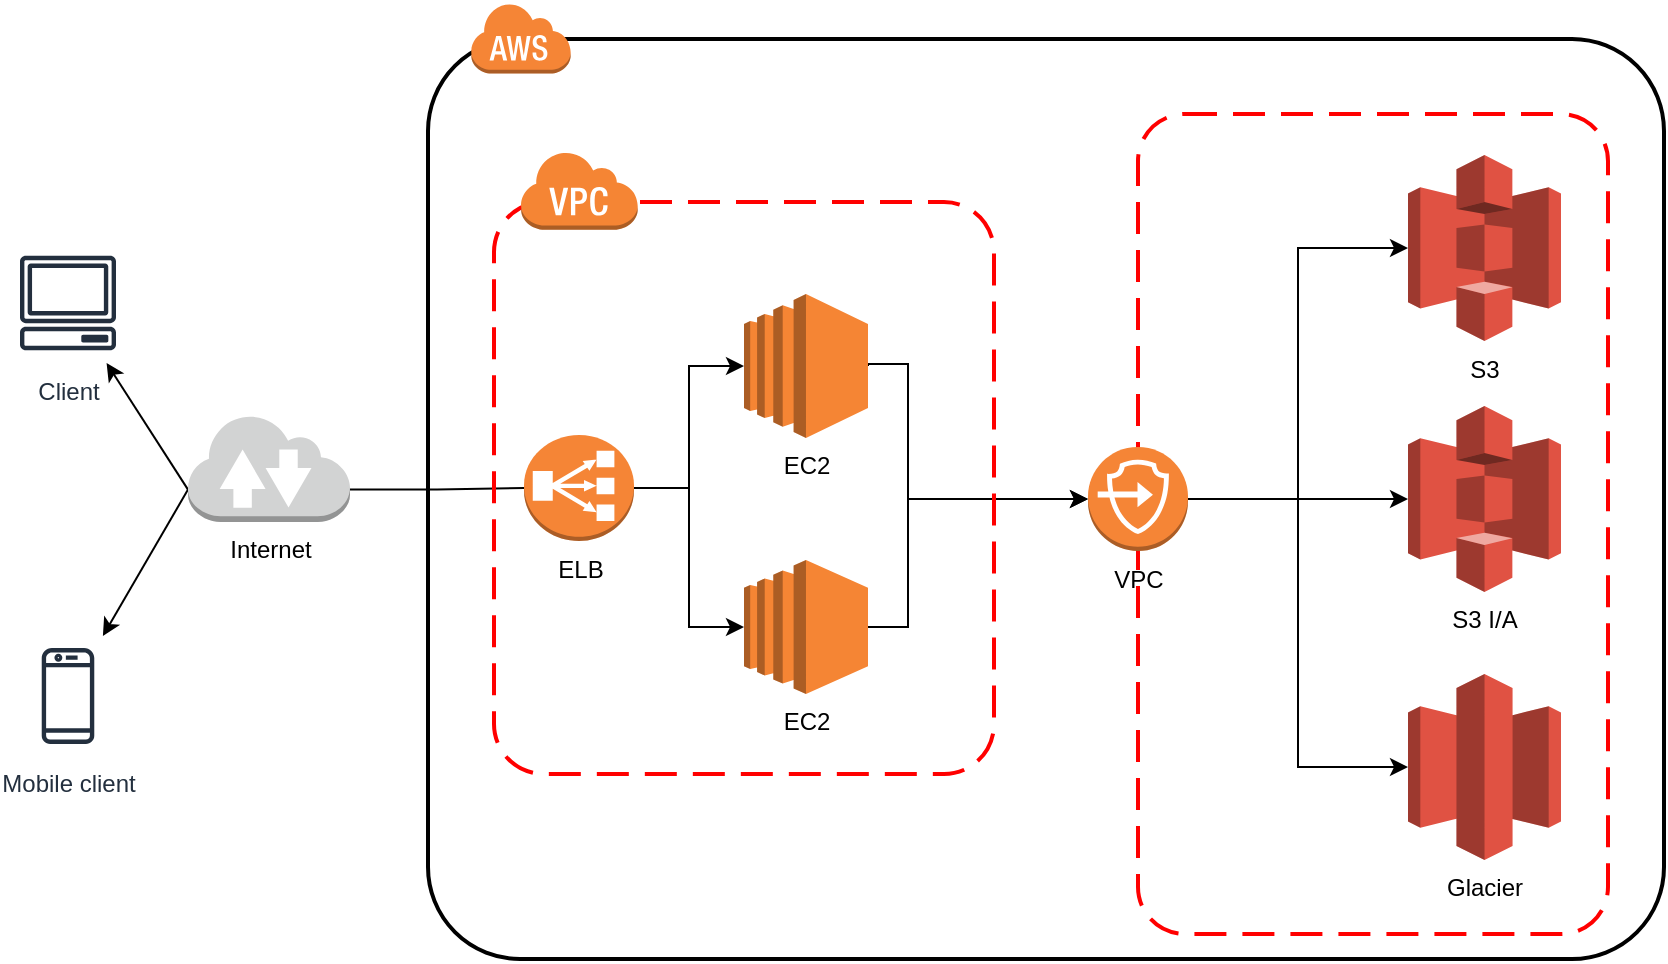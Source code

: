<mxfile version="12.2.9" type="device" pages="1"><diagram id="LJj8Wv16eqPZHRRyhE3b" name="Page-1"><mxGraphModel dx="2250" dy="798" grid="1" gridSize="10" guides="1" tooltips="1" connect="1" arrows="1" fold="1" page="1" pageScale="1" pageWidth="827" pageHeight="1169" math="0" shadow="0"><root><mxCell id="0"/><mxCell id="1" parent="0"/><mxCell id="VcHfYPlHVxlIK1oWz72b-32" value="" style="rounded=1;arcSize=10;dashed=1;strokeColor=#ff0000;fillColor=none;gradientColor=none;dashPattern=8 4;strokeWidth=2;" vertex="1" parent="1"><mxGeometry x="-65" y="106" width="235" height="410" as="geometry"/></mxCell><mxCell id="VcHfYPlHVxlIK1oWz72b-7" value="S3 I/A" style="outlineConnect=0;dashed=0;verticalLabelPosition=bottom;verticalAlign=top;align=center;html=1;shape=mxgraph.aws3.s3;fillColor=#E05243;gradientColor=none;" vertex="1" parent="1"><mxGeometry x="70" y="252" width="76.5" height="93" as="geometry"/></mxCell><mxCell id="VcHfYPlHVxlIK1oWz72b-8" value="Glacier" style="outlineConnect=0;dashed=0;verticalLabelPosition=bottom;verticalAlign=top;align=center;html=1;shape=mxgraph.aws3.glacier;fillColor=#E05243;gradientColor=none;" vertex="1" parent="1"><mxGeometry x="70" y="386" width="76.5" height="93" as="geometry"/></mxCell><mxCell id="VcHfYPlHVxlIK1oWz72b-13" style="edgeStyle=orthogonalEdgeStyle;rounded=0;orthogonalLoop=1;jettySize=auto;html=1;exitX=1;exitY=0.5;exitDx=0;exitDy=0;exitPerimeter=0;entryX=0;entryY=0.5;entryDx=0;entryDy=0;entryPerimeter=0;" edge="1" parent="1" source="VcHfYPlHVxlIK1oWz72b-12" target="VcHfYPlHVxlIK1oWz72b-7"><mxGeometry relative="1" as="geometry"/></mxCell><mxCell id="VcHfYPlHVxlIK1oWz72b-16" style="edgeStyle=orthogonalEdgeStyle;rounded=0;orthogonalLoop=1;jettySize=auto;html=1;exitX=1;exitY=0.5;exitDx=0;exitDy=0;exitPerimeter=0;entryX=0;entryY=0.5;entryDx=0;entryDy=0;entryPerimeter=0;" edge="1" parent="1" source="VcHfYPlHVxlIK1oWz72b-12" target="VcHfYPlHVxlIK1oWz72b-8"><mxGeometry relative="1" as="geometry"/></mxCell><mxCell id="VcHfYPlHVxlIK1oWz72b-66" style="edgeStyle=orthogonalEdgeStyle;rounded=0;orthogonalLoop=1;jettySize=auto;html=1;exitX=1;exitY=0.5;exitDx=0;exitDy=0;exitPerimeter=0;entryX=0;entryY=0.5;entryDx=0;entryDy=0;entryPerimeter=0;" edge="1" parent="1" source="VcHfYPlHVxlIK1oWz72b-12" target="VcHfYPlHVxlIK1oWz72b-17"><mxGeometry relative="1" as="geometry"/></mxCell><mxCell id="VcHfYPlHVxlIK1oWz72b-12" value="VPC" style="outlineConnect=0;dashed=0;verticalLabelPosition=bottom;verticalAlign=top;align=center;html=1;shape=mxgraph.aws3.endpoints;fillColor=#F58536;gradientColor=none;" vertex="1" parent="1"><mxGeometry x="-90" y="272.5" width="50" height="52" as="geometry"/></mxCell><mxCell id="VcHfYPlHVxlIK1oWz72b-17" value="S3" style="outlineConnect=0;dashed=0;verticalLabelPosition=bottom;verticalAlign=top;align=center;html=1;shape=mxgraph.aws3.s3;fillColor=#E05243;gradientColor=none;" vertex="1" parent="1"><mxGeometry x="70" y="126.5" width="76.5" height="93" as="geometry"/></mxCell><mxCell id="VcHfYPlHVxlIK1oWz72b-25" style="edgeStyle=orthogonalEdgeStyle;rounded=0;orthogonalLoop=1;jettySize=auto;html=1;exitX=1;exitY=0.5;exitDx=0;exitDy=0;exitPerimeter=0;entryX=0;entryY=0.5;entryDx=0;entryDy=0;entryPerimeter=0;" edge="1" parent="1" source="VcHfYPlHVxlIK1oWz72b-22" target="VcHfYPlHVxlIK1oWz72b-23"><mxGeometry relative="1" as="geometry"/></mxCell><mxCell id="VcHfYPlHVxlIK1oWz72b-26" style="edgeStyle=orthogonalEdgeStyle;rounded=0;orthogonalLoop=1;jettySize=auto;html=1;exitX=1;exitY=0.5;exitDx=0;exitDy=0;exitPerimeter=0;entryX=0;entryY=0.5;entryDx=0;entryDy=0;entryPerimeter=0;" edge="1" parent="1" source="VcHfYPlHVxlIK1oWz72b-22" target="VcHfYPlHVxlIK1oWz72b-24"><mxGeometry relative="1" as="geometry"/></mxCell><mxCell id="VcHfYPlHVxlIK1oWz72b-22" value="ELB" style="outlineConnect=0;dashed=0;verticalLabelPosition=bottom;verticalAlign=top;align=center;html=1;shape=mxgraph.aws3.classic_load_balancer;fillColor=#F58536;gradientColor=none;" vertex="1" parent="1"><mxGeometry x="-372" y="266.5" width="55" height="53" as="geometry"/></mxCell><mxCell id="VcHfYPlHVxlIK1oWz72b-61" style="edgeStyle=orthogonalEdgeStyle;rounded=0;orthogonalLoop=1;jettySize=auto;html=1;exitX=1;exitY=0.5;exitDx=0;exitDy=0;exitPerimeter=0;entryX=0;entryY=0.5;entryDx=0;entryDy=0;entryPerimeter=0;" edge="1" parent="1" source="VcHfYPlHVxlIK1oWz72b-23" target="VcHfYPlHVxlIK1oWz72b-12"><mxGeometry relative="1" as="geometry"><Array as="points"><mxPoint x="-180" y="231"/><mxPoint x="-180" y="298"/></Array></mxGeometry></mxCell><mxCell id="VcHfYPlHVxlIK1oWz72b-23" value="EC2" style="outlineConnect=0;dashed=0;verticalLabelPosition=bottom;verticalAlign=top;align=center;html=1;shape=mxgraph.aws3.ec2;fillColor=#F58534;gradientColor=none;" vertex="1" parent="1"><mxGeometry x="-262" y="196" width="62" height="72" as="geometry"/></mxCell><mxCell id="VcHfYPlHVxlIK1oWz72b-64" style="edgeStyle=orthogonalEdgeStyle;rounded=0;orthogonalLoop=1;jettySize=auto;html=1;exitX=1;exitY=0.5;exitDx=0;exitDy=0;exitPerimeter=0;entryX=0;entryY=0.5;entryDx=0;entryDy=0;entryPerimeter=0;" edge="1" parent="1" source="VcHfYPlHVxlIK1oWz72b-24" target="VcHfYPlHVxlIK1oWz72b-12"><mxGeometry relative="1" as="geometry"><Array as="points"><mxPoint x="-180" y="363"/><mxPoint x="-180" y="298"/></Array></mxGeometry></mxCell><mxCell id="VcHfYPlHVxlIK1oWz72b-24" value="EC2" style="outlineConnect=0;dashed=0;verticalLabelPosition=bottom;verticalAlign=top;align=center;html=1;shape=mxgraph.aws3.ec2;fillColor=#F58534;gradientColor=none;" vertex="1" parent="1"><mxGeometry x="-262" y="329" width="62" height="67" as="geometry"/></mxCell><mxCell id="VcHfYPlHVxlIK1oWz72b-48" value="Client" style="outlineConnect=0;fontColor=#232F3E;gradientColor=none;strokeColor=#232F3E;fillColor=#ffffff;dashed=0;verticalLabelPosition=bottom;verticalAlign=top;align=center;html=1;fontSize=12;fontStyle=0;aspect=fixed;shape=mxgraph.aws4.resourceIcon;resIcon=mxgraph.aws4.client;" vertex="1" parent="1"><mxGeometry x="-630" y="170.5" width="60" height="60" as="geometry"/></mxCell><mxCell id="VcHfYPlHVxlIK1oWz72b-50" value="Mobile client" style="outlineConnect=0;fontColor=#232F3E;gradientColor=none;strokeColor=#232F3E;fillColor=#ffffff;dashed=0;verticalLabelPosition=bottom;verticalAlign=top;align=center;html=1;fontSize=12;fontStyle=0;aspect=fixed;shape=mxgraph.aws4.resourceIcon;resIcon=mxgraph.aws4.mobile_client;" vertex="1" parent="1"><mxGeometry x="-630" y="367" width="60" height="60" as="geometry"/></mxCell><mxCell id="VcHfYPlHVxlIK1oWz72b-55" style="rounded=0;orthogonalLoop=1;jettySize=auto;html=1;exitX=0;exitY=0.7;exitDx=0;exitDy=0;exitPerimeter=0;" edge="1" parent="1" source="VcHfYPlHVxlIK1oWz72b-54" target="VcHfYPlHVxlIK1oWz72b-48"><mxGeometry relative="1" as="geometry"/></mxCell><mxCell id="VcHfYPlHVxlIK1oWz72b-56" style="rounded=0;orthogonalLoop=1;jettySize=auto;html=1;exitX=0;exitY=0.7;exitDx=0;exitDy=0;exitPerimeter=0;" edge="1" parent="1" source="VcHfYPlHVxlIK1oWz72b-54" target="VcHfYPlHVxlIK1oWz72b-50"><mxGeometry relative="1" as="geometry"/></mxCell><mxCell id="VcHfYPlHVxlIK1oWz72b-74" style="edgeStyle=orthogonalEdgeStyle;rounded=0;orthogonalLoop=1;jettySize=auto;html=1;exitX=1;exitY=0.7;exitDx=0;exitDy=0;exitPerimeter=0;entryX=0;entryY=0.5;entryDx=0;entryDy=0;entryPerimeter=0;endArrow=none;endFill=0;" edge="1" parent="1" source="VcHfYPlHVxlIK1oWz72b-54" target="VcHfYPlHVxlIK1oWz72b-22"><mxGeometry relative="1" as="geometry"/></mxCell><mxCell id="VcHfYPlHVxlIK1oWz72b-54" value="Internet" style="outlineConnect=0;dashed=0;verticalLabelPosition=bottom;verticalAlign=top;align=center;html=1;shape=mxgraph.aws3.internet_2;fillColor=#D2D3D3;gradientColor=none;" vertex="1" parent="1"><mxGeometry x="-540" y="256" width="81" height="54" as="geometry"/></mxCell><mxCell id="VcHfYPlHVxlIK1oWz72b-4" value="" style="rounded=1;arcSize=10;dashed=1;strokeColor=#ff0000;fillColor=none;gradientColor=none;dashPattern=8 4;strokeWidth=2;" vertex="1" parent="1"><mxGeometry x="-387" y="150" width="250" height="286" as="geometry"/></mxCell><mxCell id="VcHfYPlHVxlIK1oWz72b-1" value="" style="outlineConnect=0;dashed=0;verticalLabelPosition=bottom;verticalAlign=top;align=center;html=1;shape=mxgraph.aws3.virtual_private_cloud;fillColor=#F58534;gradientColor=none;" vertex="1" parent="1"><mxGeometry x="-373.921" y="124.352" width="58.768" height="39.506" as="geometry"/></mxCell><mxCell id="VcHfYPlHVxlIK1oWz72b-44" value="" style="rounded=1;arcSize=10;dashed=0;fillColor=none;gradientColor=none;strokeWidth=2;" vertex="1" parent="1"><mxGeometry x="-420" y="68.5" width="618" height="460" as="geometry"/></mxCell><mxCell id="VcHfYPlHVxlIK1oWz72b-45" value="" style="dashed=0;html=1;shape=mxgraph.aws3.cloud;fillColor=#F58536;gradientColor=none;dashed=0;" vertex="1" parent="1"><mxGeometry x="-398.768" y="50.216" width="50.098" height="35.556" as="geometry"/></mxCell></root></mxGraphModel></diagram></mxfile>